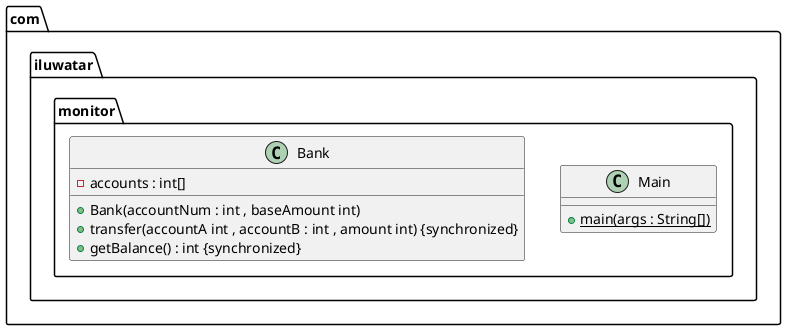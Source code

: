 @startuml
package com.iluwatar.monitor {
  class Main {
    + main(args : String[]) {static}
  }
  class Bank {
    - accounts : int[]
    + Bank(accountNum : int , baseAmount int)
    + transfer(accountA int , accountB : int , amount int) {synchronized}
    + getBalance() : int {synchronized}
  }
}
@enduml
